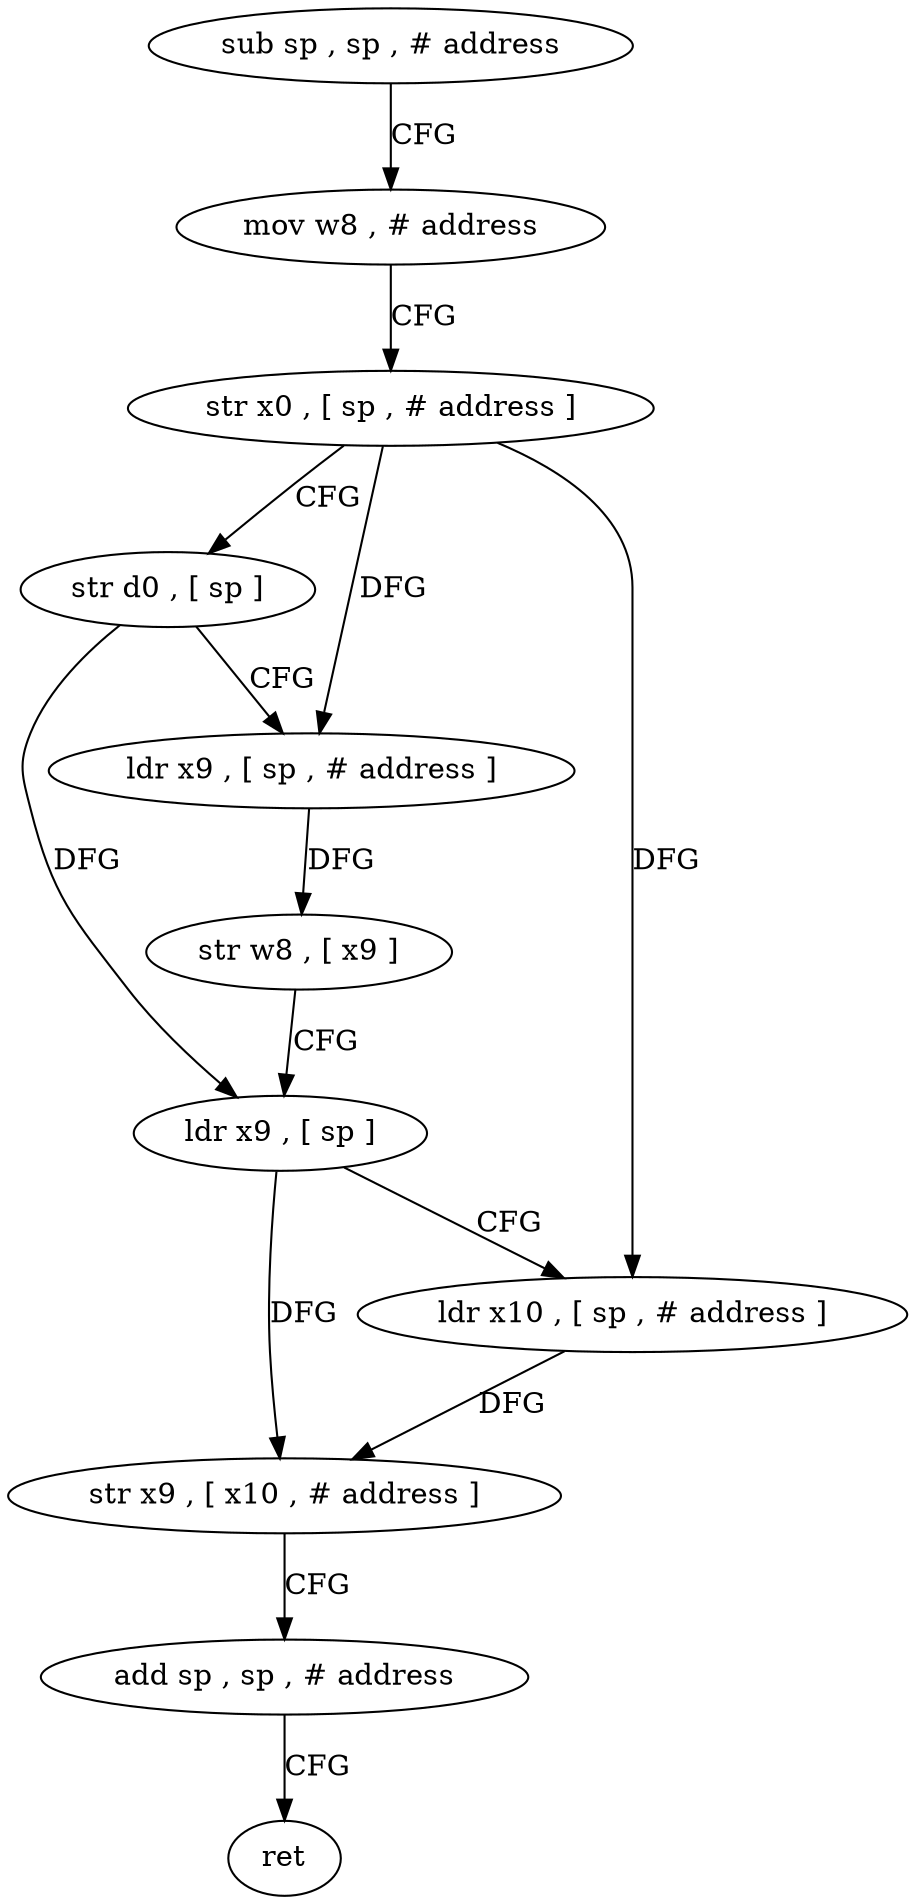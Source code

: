 digraph "func" {
"131564" [label = "sub sp , sp , # address" ]
"131568" [label = "mov w8 , # address" ]
"131572" [label = "str x0 , [ sp , # address ]" ]
"131576" [label = "str d0 , [ sp ]" ]
"131580" [label = "ldr x9 , [ sp , # address ]" ]
"131584" [label = "str w8 , [ x9 ]" ]
"131588" [label = "ldr x9 , [ sp ]" ]
"131592" [label = "ldr x10 , [ sp , # address ]" ]
"131596" [label = "str x9 , [ x10 , # address ]" ]
"131600" [label = "add sp , sp , # address" ]
"131604" [label = "ret" ]
"131564" -> "131568" [ label = "CFG" ]
"131568" -> "131572" [ label = "CFG" ]
"131572" -> "131576" [ label = "CFG" ]
"131572" -> "131580" [ label = "DFG" ]
"131572" -> "131592" [ label = "DFG" ]
"131576" -> "131580" [ label = "CFG" ]
"131576" -> "131588" [ label = "DFG" ]
"131580" -> "131584" [ label = "DFG" ]
"131584" -> "131588" [ label = "CFG" ]
"131588" -> "131592" [ label = "CFG" ]
"131588" -> "131596" [ label = "DFG" ]
"131592" -> "131596" [ label = "DFG" ]
"131596" -> "131600" [ label = "CFG" ]
"131600" -> "131604" [ label = "CFG" ]
}
